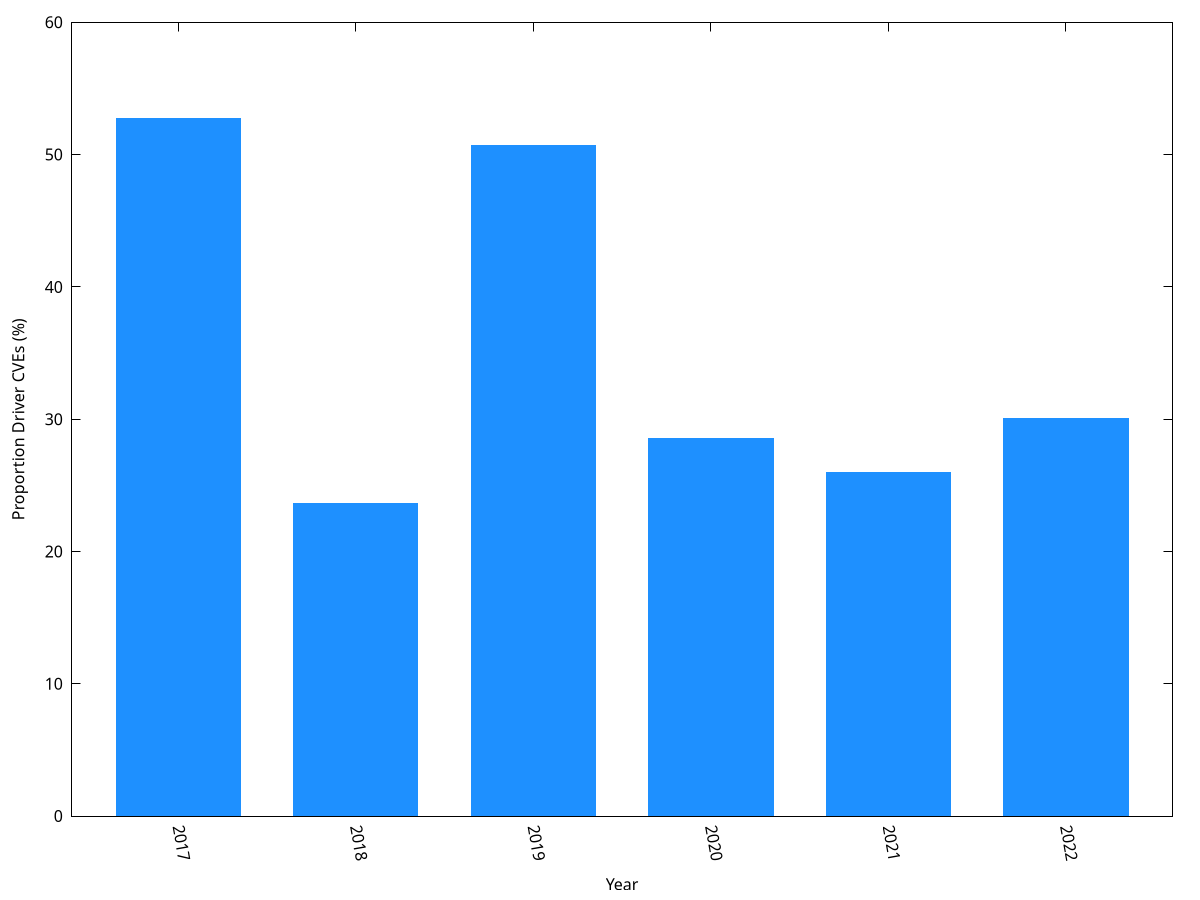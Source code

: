 set term postscript eps enhanced color size 2.5,1.5
set output "imgs/cves.eps"
# CVE data from https://www.cvedetails.com/product/47/Linux-Linux-Kernel.html?vendor_id=33

set xlabel "Year"
set ylabel "Proportion Driver CVEs (%)"

unset key
set xtics rotate by -80 ("2017" 1, "2018" 2, "2019" 3, "2020" 4, "2021" 5, "2022" 6)
set xrange [0.4:6.6]
set yrange [0:60]
set boxwidth 0.7
set style fill solid

$Data << __EOD__
2017	52.75
2018	23.6
2019	50.69
2020	28.57
2021	25.95
2022	30.07
__EOD__


plot $Data using ($0+1):2 with boxes lc rgb "0x1e90ff"